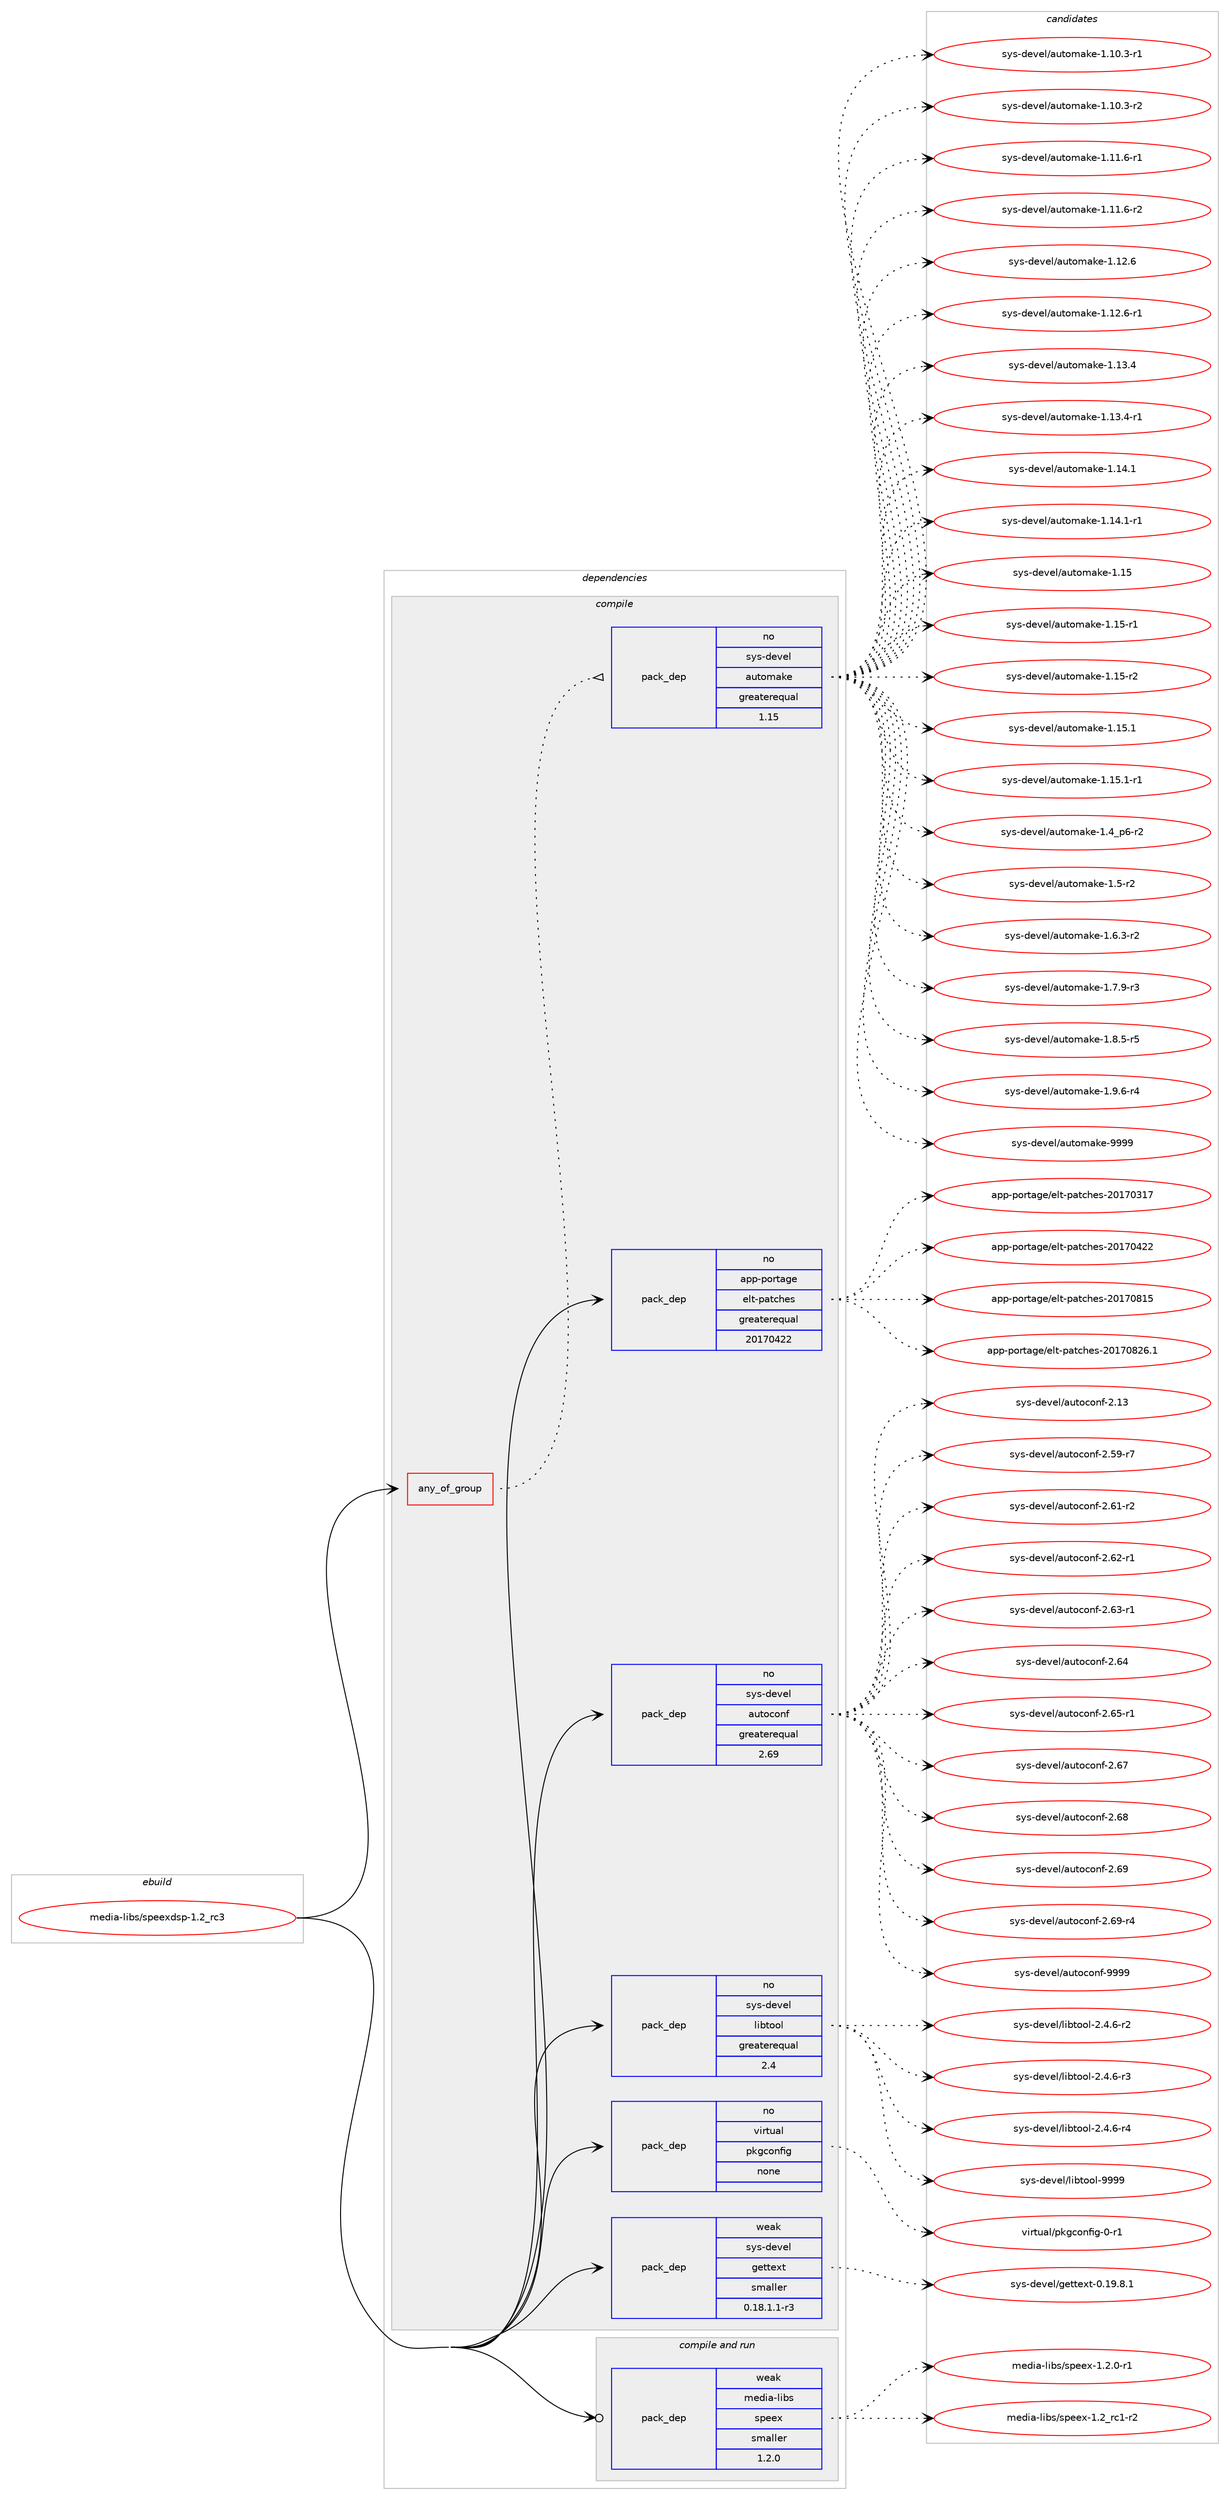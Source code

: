 digraph prolog {

# *************
# Graph options
# *************

newrank=true;
concentrate=true;
compound=true;
graph [rankdir=LR,fontname=Helvetica,fontsize=10,ranksep=1.5];#, ranksep=2.5, nodesep=0.2];
edge  [arrowhead=vee];
node  [fontname=Helvetica,fontsize=10];

# **********
# The ebuild
# **********

subgraph cluster_leftcol {
color=gray;
rank=same;
label=<<i>ebuild</i>>;
id [label="media-libs/speexdsp-1.2_rc3", color=red, width=4, href="../media-libs/speexdsp-1.2_rc3.svg"];
}

# ****************
# The dependencies
# ****************

subgraph cluster_midcol {
color=gray;
label=<<i>dependencies</i>>;
subgraph cluster_compile {
fillcolor="#eeeeee";
style=filled;
label=<<i>compile</i>>;
subgraph any5771 {
dependency370620 [label=<<TABLE BORDER="0" CELLBORDER="1" CELLSPACING="0" CELLPADDING="4"><TR><TD CELLPADDING="10">any_of_group</TD></TR></TABLE>>, shape=none, color=red];subgraph pack273147 {
dependency370621 [label=<<TABLE BORDER="0" CELLBORDER="1" CELLSPACING="0" CELLPADDING="4" WIDTH="220"><TR><TD ROWSPAN="6" CELLPADDING="30">pack_dep</TD></TR><TR><TD WIDTH="110">no</TD></TR><TR><TD>sys-devel</TD></TR><TR><TD>automake</TD></TR><TR><TD>greaterequal</TD></TR><TR><TD>1.15</TD></TR></TABLE>>, shape=none, color=blue];
}
dependency370620:e -> dependency370621:w [weight=20,style="dotted",arrowhead="oinv"];
}
id:e -> dependency370620:w [weight=20,style="solid",arrowhead="vee"];
subgraph pack273148 {
dependency370622 [label=<<TABLE BORDER="0" CELLBORDER="1" CELLSPACING="0" CELLPADDING="4" WIDTH="220"><TR><TD ROWSPAN="6" CELLPADDING="30">pack_dep</TD></TR><TR><TD WIDTH="110">no</TD></TR><TR><TD>app-portage</TD></TR><TR><TD>elt-patches</TD></TR><TR><TD>greaterequal</TD></TR><TR><TD>20170422</TD></TR></TABLE>>, shape=none, color=blue];
}
id:e -> dependency370622:w [weight=20,style="solid",arrowhead="vee"];
subgraph pack273149 {
dependency370623 [label=<<TABLE BORDER="0" CELLBORDER="1" CELLSPACING="0" CELLPADDING="4" WIDTH="220"><TR><TD ROWSPAN="6" CELLPADDING="30">pack_dep</TD></TR><TR><TD WIDTH="110">no</TD></TR><TR><TD>sys-devel</TD></TR><TR><TD>autoconf</TD></TR><TR><TD>greaterequal</TD></TR><TR><TD>2.69</TD></TR></TABLE>>, shape=none, color=blue];
}
id:e -> dependency370623:w [weight=20,style="solid",arrowhead="vee"];
subgraph pack273150 {
dependency370624 [label=<<TABLE BORDER="0" CELLBORDER="1" CELLSPACING="0" CELLPADDING="4" WIDTH="220"><TR><TD ROWSPAN="6" CELLPADDING="30">pack_dep</TD></TR><TR><TD WIDTH="110">no</TD></TR><TR><TD>sys-devel</TD></TR><TR><TD>libtool</TD></TR><TR><TD>greaterequal</TD></TR><TR><TD>2.4</TD></TR></TABLE>>, shape=none, color=blue];
}
id:e -> dependency370624:w [weight=20,style="solid",arrowhead="vee"];
subgraph pack273151 {
dependency370625 [label=<<TABLE BORDER="0" CELLBORDER="1" CELLSPACING="0" CELLPADDING="4" WIDTH="220"><TR><TD ROWSPAN="6" CELLPADDING="30">pack_dep</TD></TR><TR><TD WIDTH="110">no</TD></TR><TR><TD>virtual</TD></TR><TR><TD>pkgconfig</TD></TR><TR><TD>none</TD></TR><TR><TD></TD></TR></TABLE>>, shape=none, color=blue];
}
id:e -> dependency370625:w [weight=20,style="solid",arrowhead="vee"];
subgraph pack273152 {
dependency370626 [label=<<TABLE BORDER="0" CELLBORDER="1" CELLSPACING="0" CELLPADDING="4" WIDTH="220"><TR><TD ROWSPAN="6" CELLPADDING="30">pack_dep</TD></TR><TR><TD WIDTH="110">weak</TD></TR><TR><TD>sys-devel</TD></TR><TR><TD>gettext</TD></TR><TR><TD>smaller</TD></TR><TR><TD>0.18.1.1-r3</TD></TR></TABLE>>, shape=none, color=blue];
}
id:e -> dependency370626:w [weight=20,style="solid",arrowhead="vee"];
}
subgraph cluster_compileandrun {
fillcolor="#eeeeee";
style=filled;
label=<<i>compile and run</i>>;
subgraph pack273153 {
dependency370627 [label=<<TABLE BORDER="0" CELLBORDER="1" CELLSPACING="0" CELLPADDING="4" WIDTH="220"><TR><TD ROWSPAN="6" CELLPADDING="30">pack_dep</TD></TR><TR><TD WIDTH="110">weak</TD></TR><TR><TD>media-libs</TD></TR><TR><TD>speex</TD></TR><TR><TD>smaller</TD></TR><TR><TD>1.2.0</TD></TR></TABLE>>, shape=none, color=blue];
}
id:e -> dependency370627:w [weight=20,style="solid",arrowhead="odotvee"];
}
subgraph cluster_run {
fillcolor="#eeeeee";
style=filled;
label=<<i>run</i>>;
}
}

# **************
# The candidates
# **************

subgraph cluster_choices {
rank=same;
color=gray;
label=<<i>candidates</i>>;

subgraph choice273147 {
color=black;
nodesep=1;
choice11512111545100101118101108479711711611110997107101454946494846514511449 [label="sys-devel/automake-1.10.3-r1", color=red, width=4,href="../sys-devel/automake-1.10.3-r1.svg"];
choice11512111545100101118101108479711711611110997107101454946494846514511450 [label="sys-devel/automake-1.10.3-r2", color=red, width=4,href="../sys-devel/automake-1.10.3-r2.svg"];
choice11512111545100101118101108479711711611110997107101454946494946544511449 [label="sys-devel/automake-1.11.6-r1", color=red, width=4,href="../sys-devel/automake-1.11.6-r1.svg"];
choice11512111545100101118101108479711711611110997107101454946494946544511450 [label="sys-devel/automake-1.11.6-r2", color=red, width=4,href="../sys-devel/automake-1.11.6-r2.svg"];
choice1151211154510010111810110847971171161111099710710145494649504654 [label="sys-devel/automake-1.12.6", color=red, width=4,href="../sys-devel/automake-1.12.6.svg"];
choice11512111545100101118101108479711711611110997107101454946495046544511449 [label="sys-devel/automake-1.12.6-r1", color=red, width=4,href="../sys-devel/automake-1.12.6-r1.svg"];
choice1151211154510010111810110847971171161111099710710145494649514652 [label="sys-devel/automake-1.13.4", color=red, width=4,href="../sys-devel/automake-1.13.4.svg"];
choice11512111545100101118101108479711711611110997107101454946495146524511449 [label="sys-devel/automake-1.13.4-r1", color=red, width=4,href="../sys-devel/automake-1.13.4-r1.svg"];
choice1151211154510010111810110847971171161111099710710145494649524649 [label="sys-devel/automake-1.14.1", color=red, width=4,href="../sys-devel/automake-1.14.1.svg"];
choice11512111545100101118101108479711711611110997107101454946495246494511449 [label="sys-devel/automake-1.14.1-r1", color=red, width=4,href="../sys-devel/automake-1.14.1-r1.svg"];
choice115121115451001011181011084797117116111109971071014549464953 [label="sys-devel/automake-1.15", color=red, width=4,href="../sys-devel/automake-1.15.svg"];
choice1151211154510010111810110847971171161111099710710145494649534511449 [label="sys-devel/automake-1.15-r1", color=red, width=4,href="../sys-devel/automake-1.15-r1.svg"];
choice1151211154510010111810110847971171161111099710710145494649534511450 [label="sys-devel/automake-1.15-r2", color=red, width=4,href="../sys-devel/automake-1.15-r2.svg"];
choice1151211154510010111810110847971171161111099710710145494649534649 [label="sys-devel/automake-1.15.1", color=red, width=4,href="../sys-devel/automake-1.15.1.svg"];
choice11512111545100101118101108479711711611110997107101454946495346494511449 [label="sys-devel/automake-1.15.1-r1", color=red, width=4,href="../sys-devel/automake-1.15.1-r1.svg"];
choice115121115451001011181011084797117116111109971071014549465295112544511450 [label="sys-devel/automake-1.4_p6-r2", color=red, width=4,href="../sys-devel/automake-1.4_p6-r2.svg"];
choice11512111545100101118101108479711711611110997107101454946534511450 [label="sys-devel/automake-1.5-r2", color=red, width=4,href="../sys-devel/automake-1.5-r2.svg"];
choice115121115451001011181011084797117116111109971071014549465446514511450 [label="sys-devel/automake-1.6.3-r2", color=red, width=4,href="../sys-devel/automake-1.6.3-r2.svg"];
choice115121115451001011181011084797117116111109971071014549465546574511451 [label="sys-devel/automake-1.7.9-r3", color=red, width=4,href="../sys-devel/automake-1.7.9-r3.svg"];
choice115121115451001011181011084797117116111109971071014549465646534511453 [label="sys-devel/automake-1.8.5-r5", color=red, width=4,href="../sys-devel/automake-1.8.5-r5.svg"];
choice115121115451001011181011084797117116111109971071014549465746544511452 [label="sys-devel/automake-1.9.6-r4", color=red, width=4,href="../sys-devel/automake-1.9.6-r4.svg"];
choice115121115451001011181011084797117116111109971071014557575757 [label="sys-devel/automake-9999", color=red, width=4,href="../sys-devel/automake-9999.svg"];
dependency370621:e -> choice11512111545100101118101108479711711611110997107101454946494846514511449:w [style=dotted,weight="100"];
dependency370621:e -> choice11512111545100101118101108479711711611110997107101454946494846514511450:w [style=dotted,weight="100"];
dependency370621:e -> choice11512111545100101118101108479711711611110997107101454946494946544511449:w [style=dotted,weight="100"];
dependency370621:e -> choice11512111545100101118101108479711711611110997107101454946494946544511450:w [style=dotted,weight="100"];
dependency370621:e -> choice1151211154510010111810110847971171161111099710710145494649504654:w [style=dotted,weight="100"];
dependency370621:e -> choice11512111545100101118101108479711711611110997107101454946495046544511449:w [style=dotted,weight="100"];
dependency370621:e -> choice1151211154510010111810110847971171161111099710710145494649514652:w [style=dotted,weight="100"];
dependency370621:e -> choice11512111545100101118101108479711711611110997107101454946495146524511449:w [style=dotted,weight="100"];
dependency370621:e -> choice1151211154510010111810110847971171161111099710710145494649524649:w [style=dotted,weight="100"];
dependency370621:e -> choice11512111545100101118101108479711711611110997107101454946495246494511449:w [style=dotted,weight="100"];
dependency370621:e -> choice115121115451001011181011084797117116111109971071014549464953:w [style=dotted,weight="100"];
dependency370621:e -> choice1151211154510010111810110847971171161111099710710145494649534511449:w [style=dotted,weight="100"];
dependency370621:e -> choice1151211154510010111810110847971171161111099710710145494649534511450:w [style=dotted,weight="100"];
dependency370621:e -> choice1151211154510010111810110847971171161111099710710145494649534649:w [style=dotted,weight="100"];
dependency370621:e -> choice11512111545100101118101108479711711611110997107101454946495346494511449:w [style=dotted,weight="100"];
dependency370621:e -> choice115121115451001011181011084797117116111109971071014549465295112544511450:w [style=dotted,weight="100"];
dependency370621:e -> choice11512111545100101118101108479711711611110997107101454946534511450:w [style=dotted,weight="100"];
dependency370621:e -> choice115121115451001011181011084797117116111109971071014549465446514511450:w [style=dotted,weight="100"];
dependency370621:e -> choice115121115451001011181011084797117116111109971071014549465546574511451:w [style=dotted,weight="100"];
dependency370621:e -> choice115121115451001011181011084797117116111109971071014549465646534511453:w [style=dotted,weight="100"];
dependency370621:e -> choice115121115451001011181011084797117116111109971071014549465746544511452:w [style=dotted,weight="100"];
dependency370621:e -> choice115121115451001011181011084797117116111109971071014557575757:w [style=dotted,weight="100"];
}
subgraph choice273148 {
color=black;
nodesep=1;
choice97112112451121111141169710310147101108116451129711699104101115455048495548514955 [label="app-portage/elt-patches-20170317", color=red, width=4,href="../app-portage/elt-patches-20170317.svg"];
choice97112112451121111141169710310147101108116451129711699104101115455048495548525050 [label="app-portage/elt-patches-20170422", color=red, width=4,href="../app-portage/elt-patches-20170422.svg"];
choice97112112451121111141169710310147101108116451129711699104101115455048495548564953 [label="app-portage/elt-patches-20170815", color=red, width=4,href="../app-portage/elt-patches-20170815.svg"];
choice971121124511211111411697103101471011081164511297116991041011154550484955485650544649 [label="app-portage/elt-patches-20170826.1", color=red, width=4,href="../app-portage/elt-patches-20170826.1.svg"];
dependency370622:e -> choice97112112451121111141169710310147101108116451129711699104101115455048495548514955:w [style=dotted,weight="100"];
dependency370622:e -> choice97112112451121111141169710310147101108116451129711699104101115455048495548525050:w [style=dotted,weight="100"];
dependency370622:e -> choice97112112451121111141169710310147101108116451129711699104101115455048495548564953:w [style=dotted,weight="100"];
dependency370622:e -> choice971121124511211111411697103101471011081164511297116991041011154550484955485650544649:w [style=dotted,weight="100"];
}
subgraph choice273149 {
color=black;
nodesep=1;
choice115121115451001011181011084797117116111991111101024550464951 [label="sys-devel/autoconf-2.13", color=red, width=4,href="../sys-devel/autoconf-2.13.svg"];
choice1151211154510010111810110847971171161119911111010245504653574511455 [label="sys-devel/autoconf-2.59-r7", color=red, width=4,href="../sys-devel/autoconf-2.59-r7.svg"];
choice1151211154510010111810110847971171161119911111010245504654494511450 [label="sys-devel/autoconf-2.61-r2", color=red, width=4,href="../sys-devel/autoconf-2.61-r2.svg"];
choice1151211154510010111810110847971171161119911111010245504654504511449 [label="sys-devel/autoconf-2.62-r1", color=red, width=4,href="../sys-devel/autoconf-2.62-r1.svg"];
choice1151211154510010111810110847971171161119911111010245504654514511449 [label="sys-devel/autoconf-2.63-r1", color=red, width=4,href="../sys-devel/autoconf-2.63-r1.svg"];
choice115121115451001011181011084797117116111991111101024550465452 [label="sys-devel/autoconf-2.64", color=red, width=4,href="../sys-devel/autoconf-2.64.svg"];
choice1151211154510010111810110847971171161119911111010245504654534511449 [label="sys-devel/autoconf-2.65-r1", color=red, width=4,href="../sys-devel/autoconf-2.65-r1.svg"];
choice115121115451001011181011084797117116111991111101024550465455 [label="sys-devel/autoconf-2.67", color=red, width=4,href="../sys-devel/autoconf-2.67.svg"];
choice115121115451001011181011084797117116111991111101024550465456 [label="sys-devel/autoconf-2.68", color=red, width=4,href="../sys-devel/autoconf-2.68.svg"];
choice115121115451001011181011084797117116111991111101024550465457 [label="sys-devel/autoconf-2.69", color=red, width=4,href="../sys-devel/autoconf-2.69.svg"];
choice1151211154510010111810110847971171161119911111010245504654574511452 [label="sys-devel/autoconf-2.69-r4", color=red, width=4,href="../sys-devel/autoconf-2.69-r4.svg"];
choice115121115451001011181011084797117116111991111101024557575757 [label="sys-devel/autoconf-9999", color=red, width=4,href="../sys-devel/autoconf-9999.svg"];
dependency370623:e -> choice115121115451001011181011084797117116111991111101024550464951:w [style=dotted,weight="100"];
dependency370623:e -> choice1151211154510010111810110847971171161119911111010245504653574511455:w [style=dotted,weight="100"];
dependency370623:e -> choice1151211154510010111810110847971171161119911111010245504654494511450:w [style=dotted,weight="100"];
dependency370623:e -> choice1151211154510010111810110847971171161119911111010245504654504511449:w [style=dotted,weight="100"];
dependency370623:e -> choice1151211154510010111810110847971171161119911111010245504654514511449:w [style=dotted,weight="100"];
dependency370623:e -> choice115121115451001011181011084797117116111991111101024550465452:w [style=dotted,weight="100"];
dependency370623:e -> choice1151211154510010111810110847971171161119911111010245504654534511449:w [style=dotted,weight="100"];
dependency370623:e -> choice115121115451001011181011084797117116111991111101024550465455:w [style=dotted,weight="100"];
dependency370623:e -> choice115121115451001011181011084797117116111991111101024550465456:w [style=dotted,weight="100"];
dependency370623:e -> choice115121115451001011181011084797117116111991111101024550465457:w [style=dotted,weight="100"];
dependency370623:e -> choice1151211154510010111810110847971171161119911111010245504654574511452:w [style=dotted,weight="100"];
dependency370623:e -> choice115121115451001011181011084797117116111991111101024557575757:w [style=dotted,weight="100"];
}
subgraph choice273150 {
color=black;
nodesep=1;
choice1151211154510010111810110847108105981161111111084550465246544511450 [label="sys-devel/libtool-2.4.6-r2", color=red, width=4,href="../sys-devel/libtool-2.4.6-r2.svg"];
choice1151211154510010111810110847108105981161111111084550465246544511451 [label="sys-devel/libtool-2.4.6-r3", color=red, width=4,href="../sys-devel/libtool-2.4.6-r3.svg"];
choice1151211154510010111810110847108105981161111111084550465246544511452 [label="sys-devel/libtool-2.4.6-r4", color=red, width=4,href="../sys-devel/libtool-2.4.6-r4.svg"];
choice1151211154510010111810110847108105981161111111084557575757 [label="sys-devel/libtool-9999", color=red, width=4,href="../sys-devel/libtool-9999.svg"];
dependency370624:e -> choice1151211154510010111810110847108105981161111111084550465246544511450:w [style=dotted,weight="100"];
dependency370624:e -> choice1151211154510010111810110847108105981161111111084550465246544511451:w [style=dotted,weight="100"];
dependency370624:e -> choice1151211154510010111810110847108105981161111111084550465246544511452:w [style=dotted,weight="100"];
dependency370624:e -> choice1151211154510010111810110847108105981161111111084557575757:w [style=dotted,weight="100"];
}
subgraph choice273151 {
color=black;
nodesep=1;
choice11810511411611797108471121071039911111010210510345484511449 [label="virtual/pkgconfig-0-r1", color=red, width=4,href="../virtual/pkgconfig-0-r1.svg"];
dependency370625:e -> choice11810511411611797108471121071039911111010210510345484511449:w [style=dotted,weight="100"];
}
subgraph choice273152 {
color=black;
nodesep=1;
choice1151211154510010111810110847103101116116101120116454846495746564649 [label="sys-devel/gettext-0.19.8.1", color=red, width=4,href="../sys-devel/gettext-0.19.8.1.svg"];
dependency370626:e -> choice1151211154510010111810110847103101116116101120116454846495746564649:w [style=dotted,weight="100"];
}
subgraph choice273153 {
color=black;
nodesep=1;
choice109101100105974510810598115471151121011011204549465046484511449 [label="media-libs/speex-1.2.0-r1", color=red, width=4,href="../media-libs/speex-1.2.0-r1.svg"];
choice10910110010597451081059811547115112101101120454946509511499494511450 [label="media-libs/speex-1.2_rc1-r2", color=red, width=4,href="../media-libs/speex-1.2_rc1-r2.svg"];
dependency370627:e -> choice109101100105974510810598115471151121011011204549465046484511449:w [style=dotted,weight="100"];
dependency370627:e -> choice10910110010597451081059811547115112101101120454946509511499494511450:w [style=dotted,weight="100"];
}
}

}
